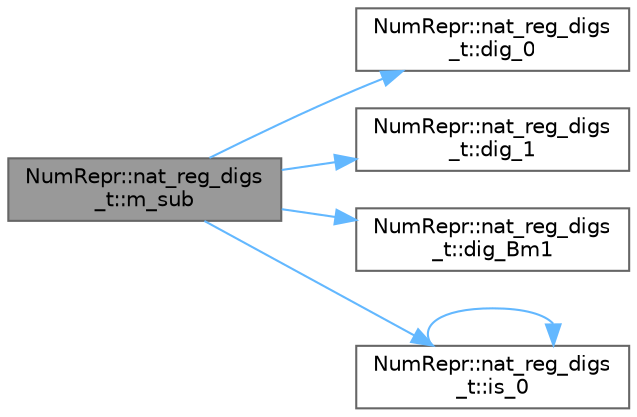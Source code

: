 digraph "NumRepr::nat_reg_digs_t::m_sub"
{
 // INTERACTIVE_SVG=YES
 // LATEX_PDF_SIZE
  bgcolor="transparent";
  edge [fontname=Helvetica,fontsize=10,labelfontname=Helvetica,labelfontsize=10];
  node [fontname=Helvetica,fontsize=10,shape=box,height=0.2,width=0.4];
  rankdir="LR";
  Node1 [label="NumRepr::nat_reg_digs\l_t::m_sub",height=0.2,width=0.4,color="gray40", fillcolor="grey60", style="filled", fontcolor="black",tooltip="OPERATOR BASE_T -= DIG_T CON NOMBRE M_SUB."];
  Node1 -> Node2 [color="steelblue1",style="solid"];
  Node2 [label="NumRepr::nat_reg_digs\l_t::dig_0",height=0.2,width=0.4,color="grey40", fillcolor="white", style="filled",URL="$struct_num_repr_1_1nat__reg__digs__t.html#a85a8b769de34b30bc8f57d8fe7b6eca7",tooltip=" "];
  Node1 -> Node3 [color="steelblue1",style="solid"];
  Node3 [label="NumRepr::nat_reg_digs\l_t::dig_1",height=0.2,width=0.4,color="grey40", fillcolor="white", style="filled",URL="$struct_num_repr_1_1nat__reg__digs__t.html#af5f8d64e4139b59eada5483f2e3b4713",tooltip=" "];
  Node1 -> Node4 [color="steelblue1",style="solid"];
  Node4 [label="NumRepr::nat_reg_digs\l_t::dig_Bm1",height=0.2,width=0.4,color="grey40", fillcolor="white", style="filled",URL="$struct_num_repr_1_1nat__reg__digs__t.html#acd8786bcc458752321399dfb474df42a",tooltip=" "];
  Node1 -> Node5 [color="steelblue1",style="solid"];
  Node5 [label="NumRepr::nat_reg_digs\l_t::is_0",height=0.2,width=0.4,color="grey40", fillcolor="white", style="filled",URL="$struct_num_repr_1_1nat__reg__digs__t.html#a6847060c452b924139575fd342cc850f",tooltip=" "];
  Node5 -> Node5 [color="steelblue1",style="solid"];
}
